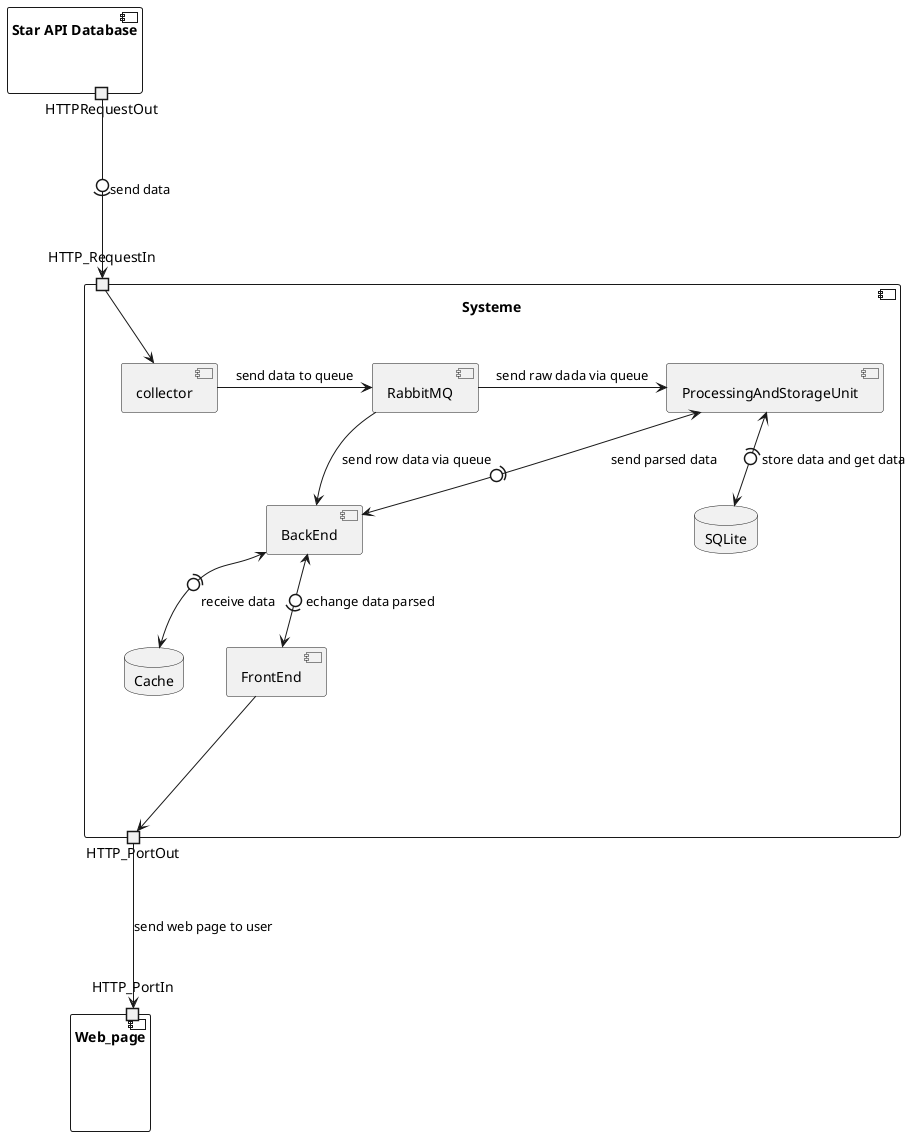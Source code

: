 @startuml ComponentDiagram

component  "Star API Database" {
    portout HTTPRequestOut
}


component "Systeme"{
    portin HTTP_RequestIn
    Portout HTTP_PortOut
    database SQLite
    database Cache
    HTTP_RequestIn -> [collector]
    [collector] -> [RabbitMQ] :  send data to queue
    [RabbitMQ] -> [ProcessingAndStorageUnit] : send raw dada via queue

    [ProcessingAndStorageUnit] <-(0-> SQLite : store data and get data

    [RabbitMQ] --> [BackEnd] : send row data via queue
    [ProcessingAndStorageUnit] <-(0-> [BackEnd] : send parsed data
    [BackEnd] <-(0-> Cache : receive data
    [BackEnd] <-0)-> [FrontEnd] : echange data parsed
    
    [FrontEnd] ---> HTTP_PortOut
    

}

component "Web_page"{
    portin HTTP_PortIn
}

HTTPRequestOut --0)-> HTTP_RequestIn : send data
HTTP_PortOut ---> HTTP_PortIn : send web page to user

@enduml
